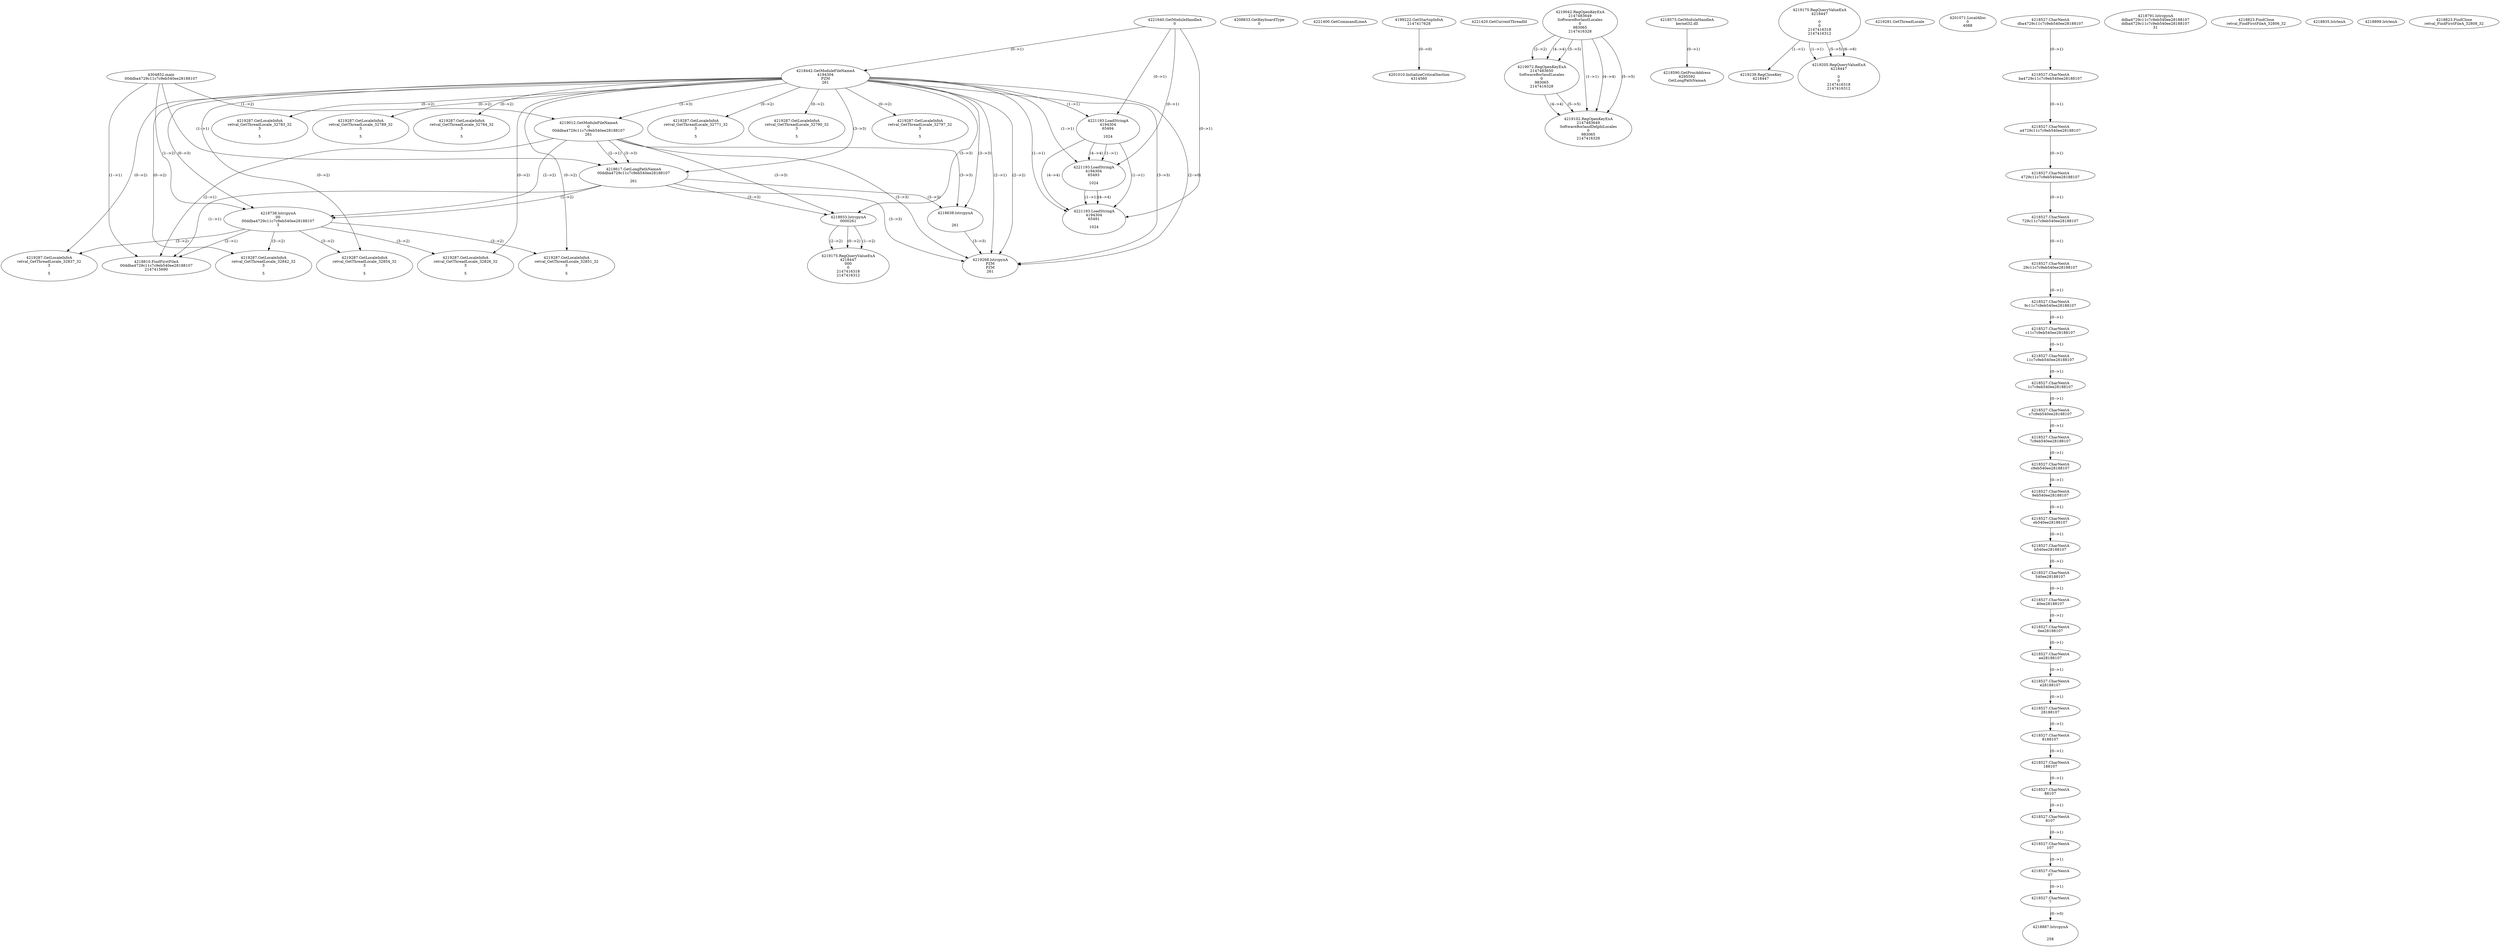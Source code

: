 // Global SCDG with merge call
digraph {
	0 [label="4304852.main
00ddba4729c11c7c9eb540ee28188107"]
	1 [label="4221640.GetModuleHandleA
0"]
	2 [label="4208833.GetKeyboardType
0"]
	3 [label="4221400.GetCommandLineA
"]
	4 [label="4199222.GetStartupInfoA
2147417628"]
	5 [label="4221420.GetCurrentThreadId
"]
	6 [label="4218442.GetModuleFileNameA
4194304
PZM
261"]
	1 -> 6 [label="(0-->1)"]
	7 [label="4219012.GetModuleFileNameA
0
00ddba4729c11c7c9eb540ee28188107
261"]
	0 -> 7 [label="(1-->2)"]
	6 -> 7 [label="(3-->3)"]
	8 [label="4219042.RegOpenKeyExA
2147483649
Software\Borland\Locales
0
983065
2147416328"]
	9 [label="4219072.RegOpenKeyExA
2147483650
Software\Borland\Locales
0
983065
2147416328"]
	8 -> 9 [label="(2-->2)"]
	8 -> 9 [label="(4-->4)"]
	8 -> 9 [label="(5-->5)"]
	10 [label="4218573.GetModuleHandleA
kernel32.dll"]
	11 [label="4218590.GetProcAddress
6295592
GetLongPathNameA"]
	10 -> 11 [label="(0-->1)"]
	12 [label="4218617.GetLongPathNameA
00ddba4729c11c7c9eb540ee28188107

261"]
	0 -> 12 [label="(1-->1)"]
	7 -> 12 [label="(2-->1)"]
	6 -> 12 [label="(3-->3)"]
	7 -> 12 [label="(3-->3)"]
	13 [label="4218638.lstrcpynA


261"]
	6 -> 13 [label="(3-->3)"]
	7 -> 13 [label="(3-->3)"]
	12 -> 13 [label="(3-->3)"]
	14 [label="4219175.RegQueryValueExA
4218447

0
0
2147416318
2147416312"]
	15 [label="4219239.RegCloseKey
4218447"]
	14 -> 15 [label="(1-->1)"]
	16 [label="4219268.lstrcpynA
PZM
PZM
261"]
	6 -> 16 [label="(2-->1)"]
	6 -> 16 [label="(2-->2)"]
	6 -> 16 [label="(3-->3)"]
	7 -> 16 [label="(3-->3)"]
	12 -> 16 [label="(3-->3)"]
	13 -> 16 [label="(3-->3)"]
	6 -> 16 [label="(2-->0)"]
	17 [label="4219281.GetThreadLocale
"]
	18 [label="4219287.GetLocaleInfoA
retval_GetThreadLocale_32783_32
3

5"]
	6 -> 18 [label="(0-->2)"]
	19 [label="4221193.LoadStringA
4194304
65494

1024"]
	1 -> 19 [label="(0-->1)"]
	6 -> 19 [label="(1-->1)"]
	20 [label="4201010.InitializeCriticalSection
4314560"]
	4 -> 20 [label="(0-->0)"]
	21 [label="4201071.LocalAlloc
0
4088"]
	22 [label="4219205.RegQueryValueExA
4218447

0
0
2147416318
2147416312"]
	14 -> 22 [label="(1-->1)"]
	14 -> 22 [label="(5-->5)"]
	14 -> 22 [label="(6-->6)"]
	23 [label="4219287.GetLocaleInfoA
retval_GetThreadLocale_32789_32
3

5"]
	6 -> 23 [label="(0-->2)"]
	24 [label="4219287.GetLocaleInfoA
retval_GetThreadLocale_32784_32
3

5"]
	6 -> 24 [label="(0-->2)"]
	25 [label="4221193.LoadStringA
4194304
65493

1024"]
	1 -> 25 [label="(0-->1)"]
	6 -> 25 [label="(1-->1)"]
	19 -> 25 [label="(1-->1)"]
	19 -> 25 [label="(4-->4)"]
	26 [label="4218738.lstrcpynA
00
00ddba4729c11c7c9eb540ee28188107
3"]
	0 -> 26 [label="(1-->2)"]
	7 -> 26 [label="(2-->2)"]
	12 -> 26 [label="(1-->2)"]
	6 -> 26 [label="(0-->3)"]
	27 [label="4218527.CharNextA
dba4729c11c7c9eb540ee28188107"]
	28 [label="4218527.CharNextA
ba4729c11c7c9eb540ee28188107"]
	27 -> 28 [label="(0-->1)"]
	29 [label="4218527.CharNextA
a4729c11c7c9eb540ee28188107"]
	28 -> 29 [label="(0-->1)"]
	30 [label="4218527.CharNextA
4729c11c7c9eb540ee28188107"]
	29 -> 30 [label="(0-->1)"]
	31 [label="4218527.CharNextA
729c11c7c9eb540ee28188107"]
	30 -> 31 [label="(0-->1)"]
	32 [label="4218527.CharNextA
29c11c7c9eb540ee28188107"]
	31 -> 32 [label="(0-->1)"]
	33 [label="4218527.CharNextA
9c11c7c9eb540ee28188107"]
	32 -> 33 [label="(0-->1)"]
	34 [label="4218527.CharNextA
c11c7c9eb540ee28188107"]
	33 -> 34 [label="(0-->1)"]
	35 [label="4218527.CharNextA
11c7c9eb540ee28188107"]
	34 -> 35 [label="(0-->1)"]
	36 [label="4218527.CharNextA
1c7c9eb540ee28188107"]
	35 -> 36 [label="(0-->1)"]
	37 [label="4218527.CharNextA
c7c9eb540ee28188107"]
	36 -> 37 [label="(0-->1)"]
	38 [label="4218527.CharNextA
7c9eb540ee28188107"]
	37 -> 38 [label="(0-->1)"]
	39 [label="4218527.CharNextA
c9eb540ee28188107"]
	38 -> 39 [label="(0-->1)"]
	40 [label="4218527.CharNextA
9eb540ee28188107"]
	39 -> 40 [label="(0-->1)"]
	41 [label="4218527.CharNextA
eb540ee28188107"]
	40 -> 41 [label="(0-->1)"]
	42 [label="4218527.CharNextA
b540ee28188107"]
	41 -> 42 [label="(0-->1)"]
	43 [label="4218527.CharNextA
540ee28188107"]
	42 -> 43 [label="(0-->1)"]
	44 [label="4218527.CharNextA
40ee28188107"]
	43 -> 44 [label="(0-->1)"]
	45 [label="4218527.CharNextA
0ee28188107"]
	44 -> 45 [label="(0-->1)"]
	46 [label="4218527.CharNextA
ee28188107"]
	45 -> 46 [label="(0-->1)"]
	47 [label="4218527.CharNextA
e28188107"]
	46 -> 47 [label="(0-->1)"]
	48 [label="4218527.CharNextA
28188107"]
	47 -> 48 [label="(0-->1)"]
	49 [label="4218527.CharNextA
8188107"]
	48 -> 49 [label="(0-->1)"]
	50 [label="4218527.CharNextA
188107"]
	49 -> 50 [label="(0-->1)"]
	51 [label="4218527.CharNextA
88107"]
	50 -> 51 [label="(0-->1)"]
	52 [label="4218527.CharNextA
8107"]
	51 -> 52 [label="(0-->1)"]
	53 [label="4218527.CharNextA
107"]
	52 -> 53 [label="(0-->1)"]
	54 [label="4218527.CharNextA
07"]
	53 -> 54 [label="(0-->1)"]
	55 [label="4218527.CharNextA
7"]
	54 -> 55 [label="(0-->1)"]
	56 [label="4218791.lstrcpynA
ddba4729c11c7c9eb540ee28188107
ddba4729c11c7c9eb540ee28188107
31"]
	57 [label="4218810.FindFirstFileA
00ddba4729c11c7c9eb540ee28188107
2147415690"]
	0 -> 57 [label="(1-->1)"]
	7 -> 57 [label="(2-->1)"]
	12 -> 57 [label="(1-->1)"]
	26 -> 57 [label="(2-->1)"]
	58 [label="4218823.FindClose
retval_FindFirstFileA_32806_32"]
	59 [label="4218835.lstrlenA
"]
	60 [label="4218887.lstrcpynA


258"]
	55 -> 60 [label="(0-->0)"]
	61 [label="4218899.lstrlenA
"]
	62 [label="4218933.lstrcpynA
00\
00\
261"]
	6 -> 62 [label="(3-->3)"]
	7 -> 62 [label="(3-->3)"]
	12 -> 62 [label="(3-->3)"]
	63 [label="4219175.RegQueryValueExA
4218447
00\
0
0
2147416318
2147416312"]
	62 -> 63 [label="(1-->2)"]
	62 -> 63 [label="(2-->2)"]
	62 -> 63 [label="(0-->2)"]
	64 [label="4219287.GetLocaleInfoA
retval_GetThreadLocale_32837_32
3

5"]
	6 -> 64 [label="(0-->2)"]
	26 -> 64 [label="(3-->2)"]
	65 [label="4221193.LoadStringA
4194304
65491

1024"]
	1 -> 65 [label="(0-->1)"]
	6 -> 65 [label="(1-->1)"]
	19 -> 65 [label="(1-->1)"]
	25 -> 65 [label="(1-->1)"]
	19 -> 65 [label="(4-->4)"]
	25 -> 65 [label="(4-->4)"]
	66 [label="4219287.GetLocaleInfoA
retval_GetThreadLocale_32854_32
3

5"]
	6 -> 66 [label="(0-->2)"]
	26 -> 66 [label="(3-->2)"]
	67 [label="4219102.RegOpenKeyExA
2147483649
Software\Borland\Delphi\Locales
0
983065
2147416328"]
	8 -> 67 [label="(1-->1)"]
	8 -> 67 [label="(4-->4)"]
	9 -> 67 [label="(4-->4)"]
	8 -> 67 [label="(5-->5)"]
	9 -> 67 [label="(5-->5)"]
	68 [label="4219287.GetLocaleInfoA
retval_GetThreadLocale_32771_32
3

5"]
	6 -> 68 [label="(0-->2)"]
	69 [label="4219287.GetLocaleInfoA
retval_GetThreadLocale_32790_32
3

5"]
	6 -> 69 [label="(0-->2)"]
	70 [label="4219287.GetLocaleInfoA
retval_GetThreadLocale_32797_32
3

5"]
	6 -> 70 [label="(0-->2)"]
	71 [label="4218823.FindClose
retval_FindFirstFileA_32808_32"]
	72 [label="4219287.GetLocaleInfoA
retval_GetThreadLocale_32851_32
3

5"]
	6 -> 72 [label="(0-->2)"]
	26 -> 72 [label="(3-->2)"]
	73 [label="4219287.GetLocaleInfoA
retval_GetThreadLocale_32842_32
3

5"]
	6 -> 73 [label="(0-->2)"]
	26 -> 73 [label="(3-->2)"]
	74 [label="4219287.GetLocaleInfoA
retval_GetThreadLocale_32826_32
3

5"]
	6 -> 74 [label="(0-->2)"]
	26 -> 74 [label="(3-->2)"]
}
